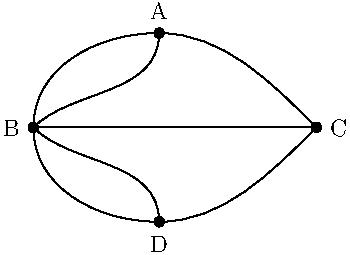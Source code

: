 // Bildgroesse setzen
size(0,4.5cm);

// Abstaende fuer die Labels
real dx=0.35;
real dy=0.35;

// Knotenkoordinaten
pair A=(2,3);
pair B=(0,1.5);
pair C=(4.5,1.5);
pair D=(2,0);

// Knoten zeichen
filldraw(shift(A)*scale(0.075)*unitcircle);
filldraw(shift(B)*scale(0.075)*unitcircle);
filldraw(shift(C)*scale(0.075)*unitcircle);
filldraw(shift(D)*scale(0.075)*unitcircle);

// Labels zeichen 
label("A",A+(0,dy));
label("B",B+(-dx,0));
label("C",C+(dx,0));
label("D",D+(0,-dy));

// Verbindungen zeichnen
draw(B--C);
draw(B{N}..{E}A);
draw(B{NE}..{N}A);
draw(B{S}..{E}D);
draw(B{SE}..{S}D);
draw(A{E}..{SE}C);
draw(D{E}..{NE}C);
